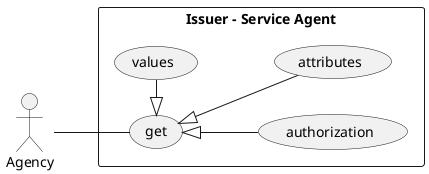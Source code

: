 @startuml
left to right direction
skinparam packageStyle rectangle

actor Agency

rectangle "Issuer - Service Agent" {
  Agency -- (get)
  (get) <|-- (authorization)
  (get) <|-- (attributes)
  (get) <|- (values)
}
@enduml